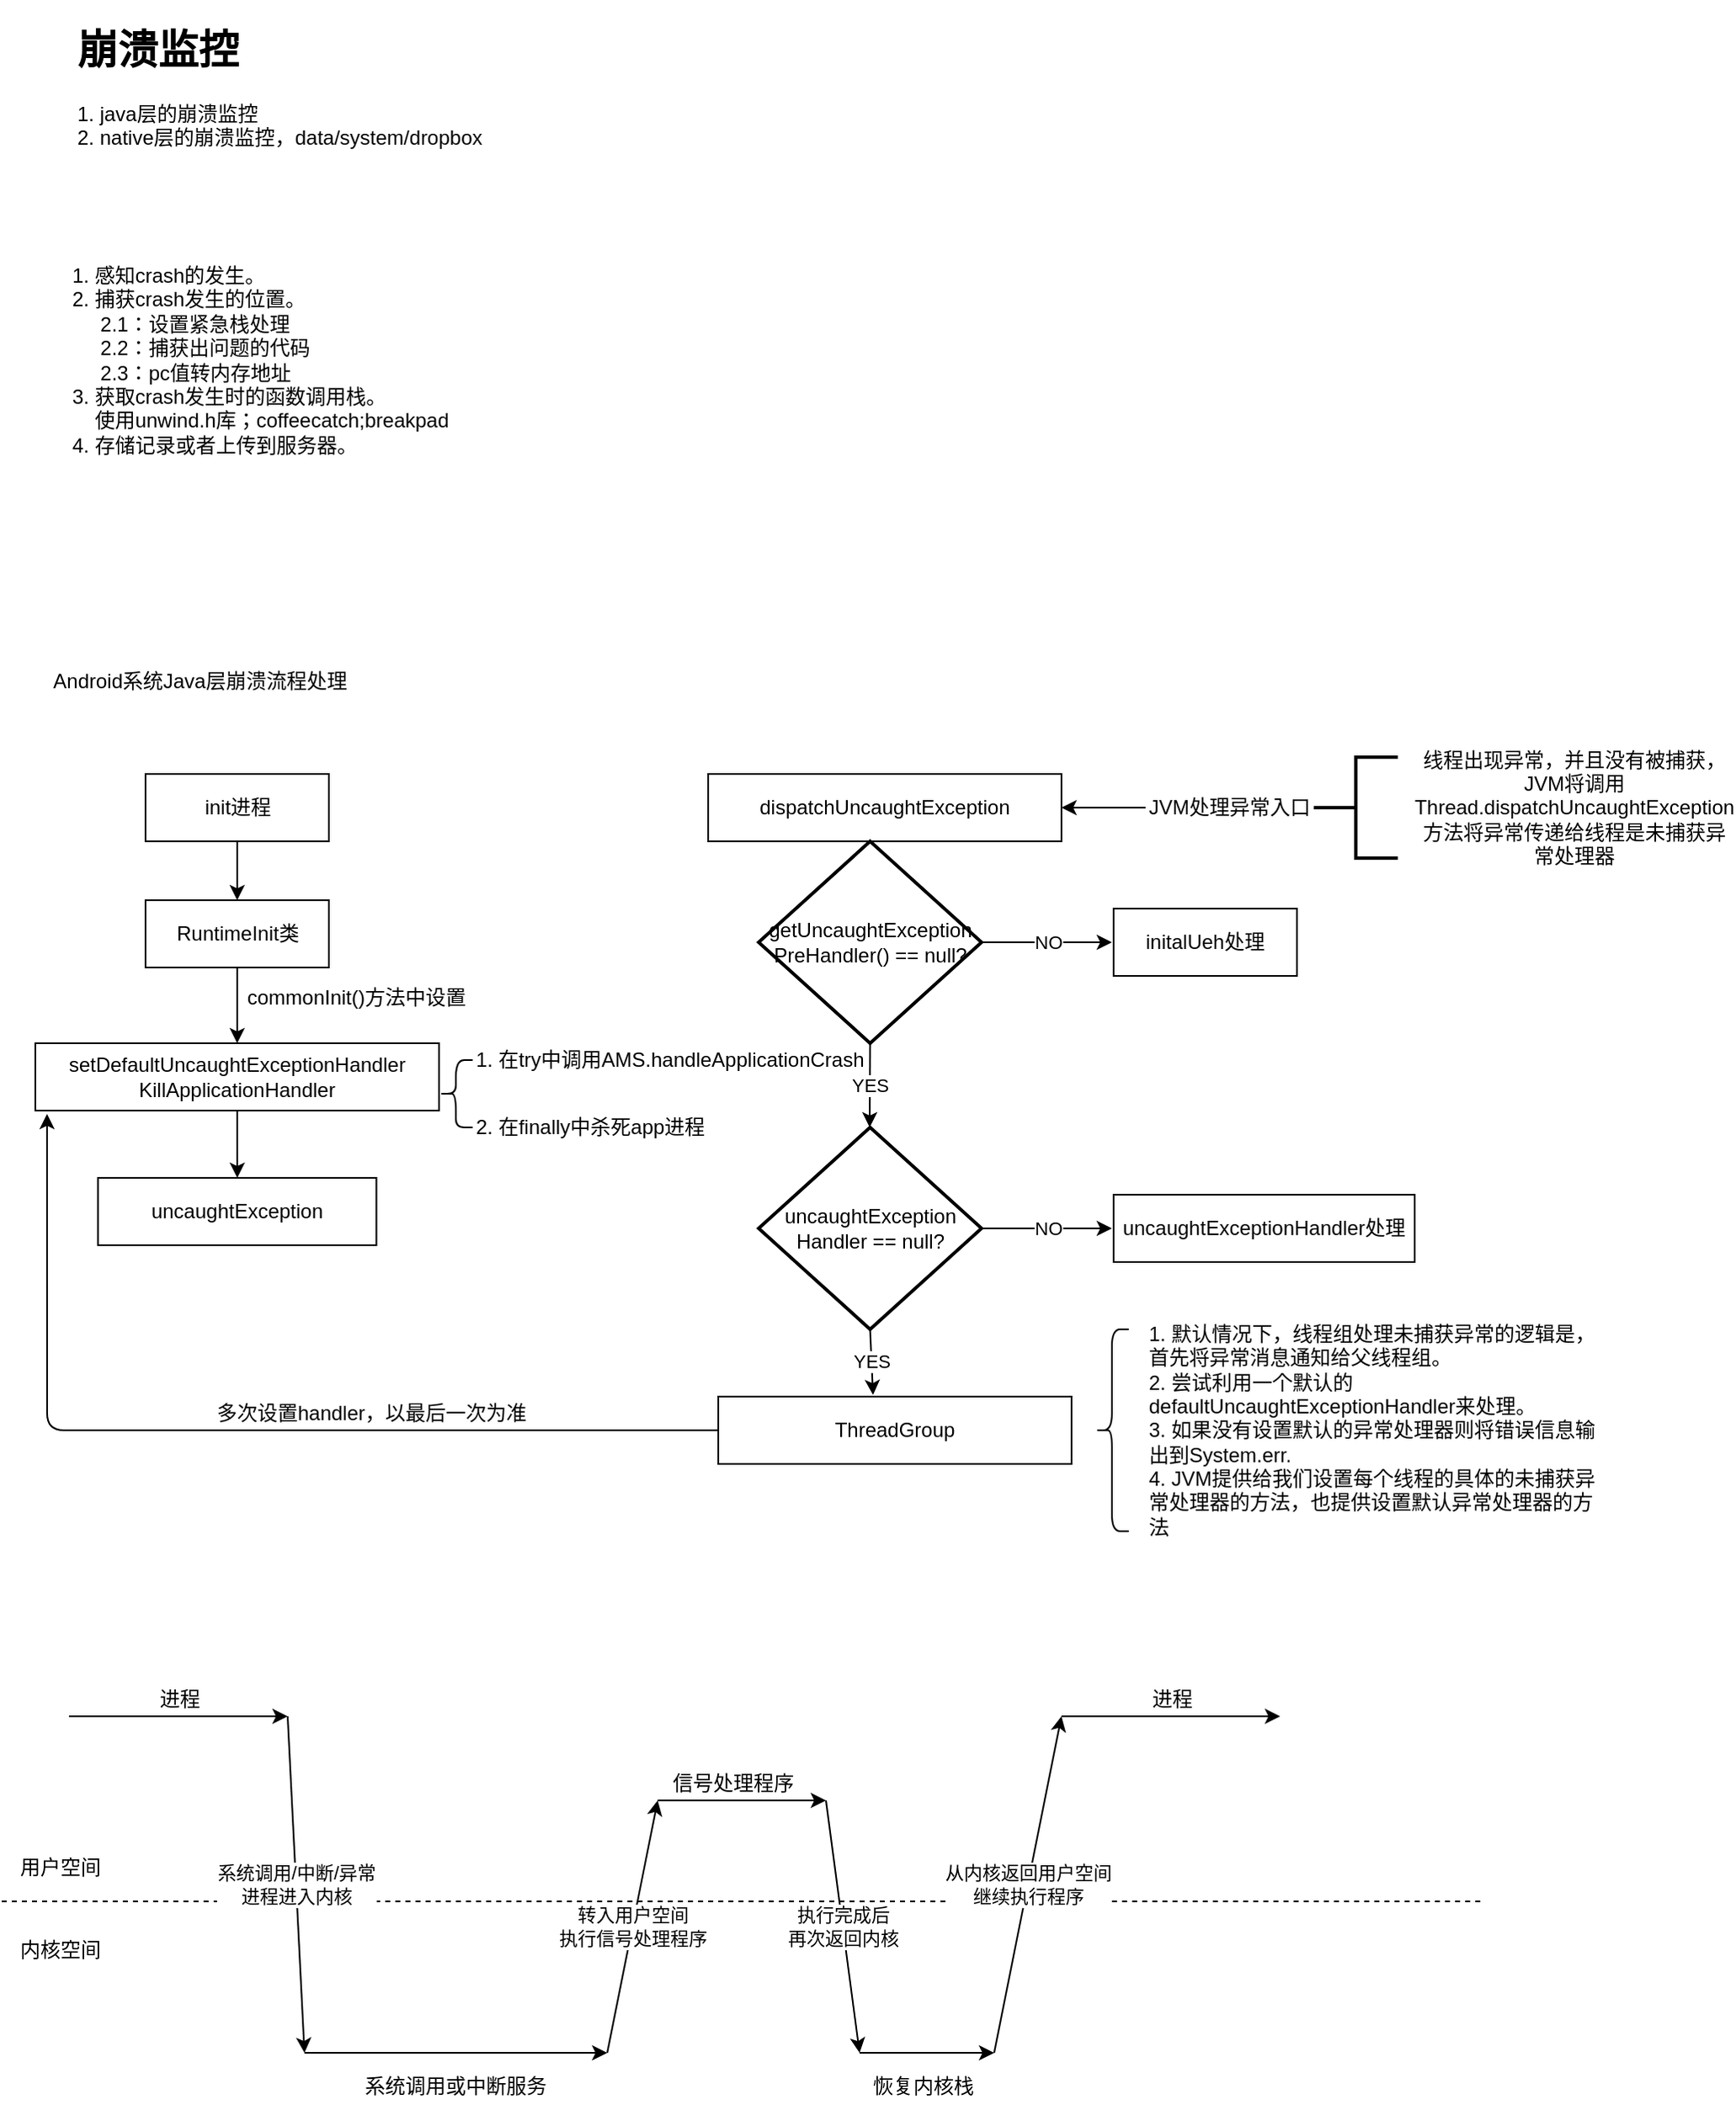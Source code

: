 <mxfile version="13.3.9" type="device"><diagram id="6ycPf0tWVFUOewTpXAEv" name="Page-1"><mxGraphModel dx="925" dy="606" grid="1" gridSize="10" guides="1" tooltips="1" connect="1" arrows="1" fold="1" page="1" pageScale="1" pageWidth="827" pageHeight="1169" math="0" shadow="0"><root><mxCell id="0"/><mxCell id="1" parent="0"/><mxCell id="HBBiLKqZrdpGLaHAXK45-1" value="&lt;h1&gt;崩溃监控&lt;/h1&gt;&lt;div&gt;1. java层的崩溃监控&lt;/div&gt;&lt;div&gt;2. native层的崩溃监控，data/system/dropbox&lt;/div&gt;" style="text;html=1;strokeColor=none;fillColor=none;spacing=5;spacingTop=-20;whiteSpace=wrap;overflow=hidden;rounded=0;" parent="1" vertex="1"><mxGeometry x="40" y="10" width="360" height="100" as="geometry"/></mxCell><mxCell id="HBBiLKqZrdpGLaHAXK45-3" value="Android系统Java层崩溃流程处理" style="text;html=1;strokeColor=none;fillColor=none;align=center;verticalAlign=middle;whiteSpace=wrap;rounded=0;" parent="1" vertex="1"><mxGeometry x="12.75" y="390" width="210" height="30" as="geometry"/></mxCell><mxCell id="HBBiLKqZrdpGLaHAXK45-4" value="dispatchUncaughtException" style="rounded=0;whiteSpace=wrap;html=1;align=center;" parent="1" vertex="1"><mxGeometry x="420" y="460" width="210" height="40" as="geometry"/></mxCell><mxCell id="HBBiLKqZrdpGLaHAXK45-13" value="" style="edgeStyle=orthogonalEdgeStyle;rounded=0;orthogonalLoop=1;jettySize=auto;html=1;" parent="1" source="HBBiLKqZrdpGLaHAXK45-6" target="HBBiLKqZrdpGLaHAXK45-4" edge="1"><mxGeometry relative="1" as="geometry"/></mxCell><mxCell id="HBBiLKqZrdpGLaHAXK45-6" value="JVM处理异常入口" style="text;html=1;strokeColor=none;fillColor=none;align=center;verticalAlign=middle;whiteSpace=wrap;rounded=0;" parent="1" vertex="1"><mxGeometry x="680" y="470" width="100" height="20" as="geometry"/></mxCell><mxCell id="HBBiLKqZrdpGLaHAXK45-8" value="" style="strokeWidth=2;html=1;shape=mxgraph.flowchart.annotation_2;align=left;labelPosition=right;pointerEvents=1;" parent="1" vertex="1"><mxGeometry x="780" y="450" width="50" height="60" as="geometry"/></mxCell><mxCell id="HBBiLKqZrdpGLaHAXK45-9" value="线程出现异常，并且没有被捕获，JVM将调用Thread.dispatchUncaughtException方法将异常传递给线程是未捕获异常处理器" style="text;html=1;strokeColor=none;fillColor=none;align=center;verticalAlign=middle;whiteSpace=wrap;rounded=0;" parent="1" vertex="1"><mxGeometry x="850" y="470" width="170" height="20" as="geometry"/></mxCell><mxCell id="HBBiLKqZrdpGLaHAXK45-17" value="getUncaughtException&lt;br&gt;PreHandler() == null?" style="strokeWidth=2;html=1;shape=mxgraph.flowchart.decision;whiteSpace=wrap;align=center;" parent="1" vertex="1"><mxGeometry x="450" y="500" width="132.5" height="120" as="geometry"/></mxCell><mxCell id="HBBiLKqZrdpGLaHAXK45-18" value="NO" style="endArrow=classic;html=1;exitX=1;exitY=0.5;exitDx=0;exitDy=0;exitPerimeter=0;" parent="1" source="HBBiLKqZrdpGLaHAXK45-17" edge="1"><mxGeometry width="50" height="50" relative="1" as="geometry"><mxPoint x="430" y="700" as="sourcePoint"/><mxPoint x="660" y="560" as="targetPoint"/></mxGeometry></mxCell><mxCell id="HBBiLKqZrdpGLaHAXK45-19" value="initalUeh处理" style="rounded=0;whiteSpace=wrap;html=1;align=center;" parent="1" vertex="1"><mxGeometry x="661" y="540" width="109" height="40" as="geometry"/></mxCell><mxCell id="HBBiLKqZrdpGLaHAXK45-20" value="YES" style="endArrow=classic;html=1;exitX=0.5;exitY=1;exitDx=0;exitDy=0;exitPerimeter=0;" parent="1" source="HBBiLKqZrdpGLaHAXK45-17" edge="1"><mxGeometry width="50" height="50" relative="1" as="geometry"><mxPoint x="500" y="690" as="sourcePoint"/><mxPoint x="516" y="670" as="targetPoint"/></mxGeometry></mxCell><mxCell id="HBBiLKqZrdpGLaHAXK45-21" value="uncaughtException&lt;br&gt;Handler == null?" style="strokeWidth=2;html=1;shape=mxgraph.flowchart.decision;whiteSpace=wrap;align=center;" parent="1" vertex="1"><mxGeometry x="450" y="670" width="132.5" height="120" as="geometry"/></mxCell><mxCell id="HBBiLKqZrdpGLaHAXK45-22" value="YES" style="endArrow=classic;html=1;exitX=0.5;exitY=1;exitDx=0;exitDy=0;exitPerimeter=0;" parent="1" edge="1"><mxGeometry width="50" height="50" relative="1" as="geometry"><mxPoint x="516.25" y="790" as="sourcePoint"/><mxPoint x="518" y="829" as="targetPoint"/></mxGeometry></mxCell><mxCell id="HBBiLKqZrdpGLaHAXK45-23" value="NO" style="endArrow=classic;html=1;exitX=1;exitY=0.5;exitDx=0;exitDy=0;exitPerimeter=0;" parent="1" edge="1"><mxGeometry width="50" height="50" relative="1" as="geometry"><mxPoint x="582.5" y="730" as="sourcePoint"/><mxPoint x="660" y="730" as="targetPoint"/></mxGeometry></mxCell><mxCell id="HBBiLKqZrdpGLaHAXK45-24" value="uncaughtExceptionHandler处理" style="rounded=0;whiteSpace=wrap;html=1;align=center;" parent="1" vertex="1"><mxGeometry x="661" y="710" width="179" height="40" as="geometry"/></mxCell><mxCell id="HBBiLKqZrdpGLaHAXK45-25" value="ThreadGroup" style="rounded=0;whiteSpace=wrap;html=1;align=center;" parent="1" vertex="1"><mxGeometry x="426" y="830" width="210" height="40" as="geometry"/></mxCell><mxCell id="HBBiLKqZrdpGLaHAXK45-26" value="" style="shape=curlyBracket;whiteSpace=wrap;html=1;rounded=1;align=center;" parent="1" vertex="1"><mxGeometry x="650" y="790" width="20" height="120" as="geometry"/></mxCell><mxCell id="HBBiLKqZrdpGLaHAXK45-27" value="1. 默认情况下，线程组处理未捕获异常的逻辑是，首先将异常消息通知给父线程组。&lt;br&gt;2. 尝试利用一个默认的defaultUncaughtExceptionHandler来处理。&lt;br&gt;3. 如果没有设置默认的异常处理器则将错误信息输出到System.err.&lt;br&gt;4. JVM提供给我们设置每个线程的具体的未捕获异常处理器的方法，也提供设置默认异常处理器的方法" style="text;html=1;strokeColor=none;fillColor=none;align=left;verticalAlign=middle;whiteSpace=wrap;rounded=0;" parent="1" vertex="1"><mxGeometry x="680" y="840" width="270" height="20" as="geometry"/></mxCell><mxCell id="HBBiLKqZrdpGLaHAXK45-30" value="" style="edgeStyle=orthogonalEdgeStyle;rounded=0;orthogonalLoop=1;jettySize=auto;html=1;" parent="1" source="HBBiLKqZrdpGLaHAXK45-28" target="HBBiLKqZrdpGLaHAXK45-29" edge="1"><mxGeometry relative="1" as="geometry"/></mxCell><mxCell id="HBBiLKqZrdpGLaHAXK45-28" value="init进程" style="rounded=0;whiteSpace=wrap;html=1;align=center;" parent="1" vertex="1"><mxGeometry x="85.5" y="460" width="109" height="40" as="geometry"/></mxCell><mxCell id="HBBiLKqZrdpGLaHAXK45-32" value="" style="edgeStyle=orthogonalEdgeStyle;rounded=0;orthogonalLoop=1;jettySize=auto;html=1;" parent="1" source="HBBiLKqZrdpGLaHAXK45-29" target="HBBiLKqZrdpGLaHAXK45-31" edge="1"><mxGeometry relative="1" as="geometry"/></mxCell><mxCell id="HBBiLKqZrdpGLaHAXK45-29" value="RuntimeInit类" style="rounded=0;whiteSpace=wrap;html=1;align=center;" parent="1" vertex="1"><mxGeometry x="85.5" y="535" width="109" height="40" as="geometry"/></mxCell><mxCell id="HBBiLKqZrdpGLaHAXK45-35" value="" style="edgeStyle=orthogonalEdgeStyle;rounded=0;orthogonalLoop=1;jettySize=auto;html=1;" parent="1" source="HBBiLKqZrdpGLaHAXK45-31" target="HBBiLKqZrdpGLaHAXK45-34" edge="1"><mxGeometry relative="1" as="geometry"/></mxCell><mxCell id="HBBiLKqZrdpGLaHAXK45-31" value="setDefaultUncaughtExceptionHandler&lt;br&gt;KillApplicationHandler" style="rounded=0;whiteSpace=wrap;html=1;align=center;" parent="1" vertex="1"><mxGeometry x="20" y="620" width="240" height="40" as="geometry"/></mxCell><mxCell id="HBBiLKqZrdpGLaHAXK45-34" value="uncaughtException" style="rounded=0;whiteSpace=wrap;html=1;align=center;" parent="1" vertex="1"><mxGeometry x="57.25" y="700" width="165.5" height="40" as="geometry"/></mxCell><mxCell id="HBBiLKqZrdpGLaHAXK45-33" value="commonInit()方法中设置" style="text;html=1;strokeColor=none;fillColor=none;align=center;verticalAlign=middle;whiteSpace=wrap;rounded=0;" parent="1" vertex="1"><mxGeometry x="135.5" y="583" width="150" height="20" as="geometry"/></mxCell><mxCell id="HBBiLKqZrdpGLaHAXK45-36" value="" style="endArrow=classic;html=1;entryX=0.029;entryY=1.05;entryDx=0;entryDy=0;entryPerimeter=0;exitX=0;exitY=0.5;exitDx=0;exitDy=0;" parent="1" source="HBBiLKqZrdpGLaHAXK45-25" target="HBBiLKqZrdpGLaHAXK45-31" edge="1"><mxGeometry width="50" height="50" relative="1" as="geometry"><mxPoint x="80" y="960" as="sourcePoint"/><mxPoint x="30" y="720" as="targetPoint"/><Array as="points"><mxPoint x="27" y="850"/></Array></mxGeometry></mxCell><mxCell id="HBBiLKqZrdpGLaHAXK45-37" value="多次设置handler，以最后一次为准" style="text;html=1;strokeColor=none;fillColor=none;align=center;verticalAlign=middle;whiteSpace=wrap;rounded=0;" parent="1" vertex="1"><mxGeometry x="120" y="830" width="200" height="20" as="geometry"/></mxCell><mxCell id="HBBiLKqZrdpGLaHAXK45-38" value="" style="shape=curlyBracket;whiteSpace=wrap;html=1;rounded=1;align=left;" parent="1" vertex="1"><mxGeometry x="260" y="630" width="20" height="40" as="geometry"/></mxCell><mxCell id="HBBiLKqZrdpGLaHAXK45-39" value="1. 在try中调用AMS.handleApplicationCrash" style="text;html=1;strokeColor=none;fillColor=none;align=left;verticalAlign=middle;whiteSpace=wrap;rounded=0;" parent="1" vertex="1"><mxGeometry x="280" y="620" width="250" height="20" as="geometry"/></mxCell><mxCell id="HBBiLKqZrdpGLaHAXK45-40" value="2. 在finally中杀死app进程" style="text;html=1;strokeColor=none;fillColor=none;align=left;verticalAlign=middle;whiteSpace=wrap;rounded=0;" parent="1" vertex="1"><mxGeometry x="280" y="660" width="250" height="20" as="geometry"/></mxCell><mxCell id="0qXzOM7Bu0TD1OykZIhX-1" value="" style="endArrow=none;dashed=1;html=1;" parent="1" edge="1"><mxGeometry width="50" height="50" relative="1" as="geometry"><mxPoint y="1130" as="sourcePoint"/><mxPoint x="880" y="1130" as="targetPoint"/></mxGeometry></mxCell><mxCell id="0qXzOM7Bu0TD1OykZIhX-2" value="" style="endArrow=classic;html=1;" parent="1" edge="1"><mxGeometry width="50" height="50" relative="1" as="geometry"><mxPoint x="40" y="1020" as="sourcePoint"/><mxPoint x="170" y="1020" as="targetPoint"/></mxGeometry></mxCell><mxCell id="0qXzOM7Bu0TD1OykZIhX-3" value="进程" style="text;html=1;strokeColor=none;fillColor=none;align=center;verticalAlign=middle;whiteSpace=wrap;rounded=0;" parent="1" vertex="1"><mxGeometry x="85.5" y="1000" width="40" height="20" as="geometry"/></mxCell><mxCell id="0qXzOM7Bu0TD1OykZIhX-4" value="用户空间" style="text;html=1;strokeColor=none;fillColor=none;align=center;verticalAlign=middle;whiteSpace=wrap;rounded=0;" parent="1" vertex="1"><mxGeometry y="1100" width="70" height="20" as="geometry"/></mxCell><mxCell id="0qXzOM7Bu0TD1OykZIhX-6" value="内核空间" style="text;html=1;strokeColor=none;fillColor=none;align=center;verticalAlign=middle;whiteSpace=wrap;rounded=0;" parent="1" vertex="1"><mxGeometry y="1149" width="70" height="20" as="geometry"/></mxCell><mxCell id="0qXzOM7Bu0TD1OykZIhX-7" value="" style="endArrow=classic;html=1;" parent="1" edge="1"><mxGeometry relative="1" as="geometry"><mxPoint x="170" y="1020" as="sourcePoint"/><mxPoint x="180" y="1220" as="targetPoint"/></mxGeometry></mxCell><mxCell id="0qXzOM7Bu0TD1OykZIhX-8" value="系统调用/中断/异常&lt;br&gt;进程进入内核" style="edgeLabel;resizable=0;html=1;align=center;verticalAlign=middle;" parent="0qXzOM7Bu0TD1OykZIhX-7" connectable="0" vertex="1"><mxGeometry relative="1" as="geometry"/></mxCell><mxCell id="0qXzOM7Bu0TD1OykZIhX-9" value="" style="endArrow=classic;html=1;" parent="1" edge="1"><mxGeometry width="50" height="50" relative="1" as="geometry"><mxPoint x="180" y="1220" as="sourcePoint"/><mxPoint x="360" y="1220" as="targetPoint"/></mxGeometry></mxCell><mxCell id="0qXzOM7Bu0TD1OykZIhX-10" value="系统调用或中断服务" style="text;html=1;strokeColor=none;fillColor=none;align=center;verticalAlign=middle;whiteSpace=wrap;rounded=0;" parent="1" vertex="1"><mxGeometry x="205" y="1230" width="130" height="20" as="geometry"/></mxCell><mxCell id="0qXzOM7Bu0TD1OykZIhX-11" value="" style="endArrow=classic;html=1;" parent="1" edge="1"><mxGeometry relative="1" as="geometry"><mxPoint x="360" y="1220" as="sourcePoint"/><mxPoint x="390" y="1070" as="targetPoint"/></mxGeometry></mxCell><mxCell id="0qXzOM7Bu0TD1OykZIhX-12" value="转入用户空间&lt;br&gt;执行信号处理程序" style="edgeLabel;resizable=0;html=1;align=center;verticalAlign=middle;" parent="0qXzOM7Bu0TD1OykZIhX-11" connectable="0" vertex="1"><mxGeometry relative="1" as="geometry"/></mxCell><mxCell id="0qXzOM7Bu0TD1OykZIhX-13" value="" style="endArrow=classic;html=1;" parent="1" edge="1"><mxGeometry width="50" height="50" relative="1" as="geometry"><mxPoint x="390" y="1070" as="sourcePoint"/><mxPoint x="490" y="1070" as="targetPoint"/></mxGeometry></mxCell><mxCell id="0qXzOM7Bu0TD1OykZIhX-14" value="信号处理程序" style="text;html=1;strokeColor=none;fillColor=none;align=center;verticalAlign=middle;whiteSpace=wrap;rounded=0;" parent="1" vertex="1"><mxGeometry x="390" y="1050" width="90" height="20" as="geometry"/></mxCell><mxCell id="0qXzOM7Bu0TD1OykZIhX-15" value="" style="endArrow=classic;html=1;" parent="1" edge="1"><mxGeometry relative="1" as="geometry"><mxPoint x="490" y="1070" as="sourcePoint"/><mxPoint x="510" y="1220" as="targetPoint"/></mxGeometry></mxCell><mxCell id="0qXzOM7Bu0TD1OykZIhX-16" value="执行完成后&lt;br&gt;再次返回内核" style="edgeLabel;resizable=0;html=1;align=center;verticalAlign=middle;" parent="0qXzOM7Bu0TD1OykZIhX-15" connectable="0" vertex="1"><mxGeometry relative="1" as="geometry"/></mxCell><mxCell id="0qXzOM7Bu0TD1OykZIhX-17" value="" style="endArrow=classic;html=1;" parent="1" edge="1"><mxGeometry width="50" height="50" relative="1" as="geometry"><mxPoint x="510" y="1220.0" as="sourcePoint"/><mxPoint x="590" y="1220" as="targetPoint"/></mxGeometry></mxCell><mxCell id="0qXzOM7Bu0TD1OykZIhX-18" value="恢复内核栈" style="text;html=1;strokeColor=none;fillColor=none;align=center;verticalAlign=middle;whiteSpace=wrap;rounded=0;" parent="1" vertex="1"><mxGeometry x="512.5" y="1230" width="70" height="20" as="geometry"/></mxCell><mxCell id="0qXzOM7Bu0TD1OykZIhX-19" value="" style="endArrow=classic;html=1;" parent="1" edge="1"><mxGeometry relative="1" as="geometry"><mxPoint x="590" y="1220" as="sourcePoint"/><mxPoint x="630" y="1020" as="targetPoint"/></mxGeometry></mxCell><mxCell id="0qXzOM7Bu0TD1OykZIhX-20" value="从内核返回用户空间&lt;br&gt;继续执行程序" style="edgeLabel;resizable=0;html=1;align=center;verticalAlign=middle;" parent="0qXzOM7Bu0TD1OykZIhX-19" connectable="0" vertex="1"><mxGeometry relative="1" as="geometry"/></mxCell><mxCell id="0qXzOM7Bu0TD1OykZIhX-21" value="" style="endArrow=classic;html=1;" parent="1" edge="1"><mxGeometry width="50" height="50" relative="1" as="geometry"><mxPoint x="630" y="1020.0" as="sourcePoint"/><mxPoint x="760" y="1020.0" as="targetPoint"/></mxGeometry></mxCell><mxCell id="0qXzOM7Bu0TD1OykZIhX-22" value="进程" style="text;html=1;strokeColor=none;fillColor=none;align=center;verticalAlign=middle;whiteSpace=wrap;rounded=0;" parent="1" vertex="1"><mxGeometry x="675.5" y="1000" width="40" height="20" as="geometry"/></mxCell><mxCell id="HBBiLKqZrdpGLaHAXK45-2" value="1. 感知crash的发生。&lt;br&gt;2. 捕获crash发生的位置。&lt;br&gt;&amp;nbsp; &amp;nbsp; &amp;nbsp;2.1：设置紧急栈处理&lt;br&gt;&amp;nbsp; &amp;nbsp; &amp;nbsp;2.2：捕获出问题的代码&lt;br&gt;&amp;nbsp; &amp;nbsp; &amp;nbsp;2.3：pc值转内存地址&lt;br&gt;3. 获取crash发生时的函数调用栈。&lt;br&gt;&amp;nbsp; &amp;nbsp; 使用unwind.h库；coffeecatch;breakpad&lt;br&gt;4. 存储记录或者上传到服务器。" style="text;html=1;strokeColor=none;fillColor=none;align=left;verticalAlign=middle;whiteSpace=wrap;rounded=0;" parent="1" vertex="1"><mxGeometry x="40" y="148" width="330" height="132" as="geometry"/></mxCell></root></mxGraphModel></diagram></mxfile>
